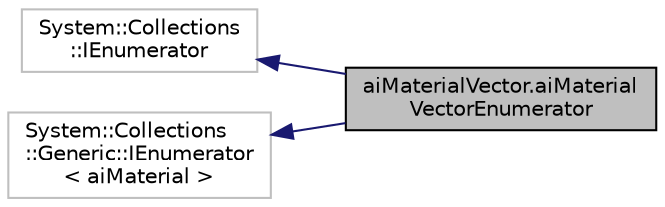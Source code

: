 digraph "aiMaterialVector.aiMaterialVectorEnumerator"
{
  edge [fontname="Helvetica",fontsize="10",labelfontname="Helvetica",labelfontsize="10"];
  node [fontname="Helvetica",fontsize="10",shape=record];
  rankdir="LR";
  Node1 [label="aiMaterialVector.aiMaterial\lVectorEnumerator",height=0.2,width=0.4,color="black", fillcolor="grey75", style="filled", fontcolor="black"];
  Node2 -> Node1 [dir="back",color="midnightblue",fontsize="10",style="solid"];
  Node2 [label="System::Collections\l::IEnumerator",height=0.2,width=0.4,color="grey75", fillcolor="white", style="filled"];
  Node3 -> Node1 [dir="back",color="midnightblue",fontsize="10",style="solid"];
  Node3 [label="System::Collections\l::Generic::IEnumerator\l\< aiMaterial \>",height=0.2,width=0.4,color="grey75", fillcolor="white", style="filled"];
}
